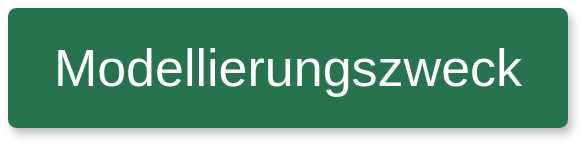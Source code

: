 <mxfile version="22.0.2" type="device">
  <diagram name="Seite-1" id="ctq9X8FTXPC52otKgJj7">
    <mxGraphModel dx="1050" dy="566" grid="1" gridSize="10" guides="1" tooltips="1" connect="1" arrows="1" fold="1" page="1" pageScale="1" pageWidth="827" pageHeight="1169" math="0" shadow="0">
      <root>
        <mxCell id="0" />
        <mxCell id="1" parent="0" />
        <mxCell id="VUa54FYsT4sauWD-LMe7-2" value="Modellierungszweck" style="rounded=1;whiteSpace=wrap;html=1;shadow=1;labelBackgroundColor=none;strokeColor=none;strokeWidth=3;fillColor=#26734D;fontFamily=Helvetica;fontSize=26;fontColor=#ffffff;align=center;spacing=5;fontStyle=0;arcSize=7;perimeterSpacing=2;" vertex="1" parent="1">
          <mxGeometry x="40" y="40" width="280" height="60" as="geometry" />
        </mxCell>
      </root>
    </mxGraphModel>
  </diagram>
</mxfile>
